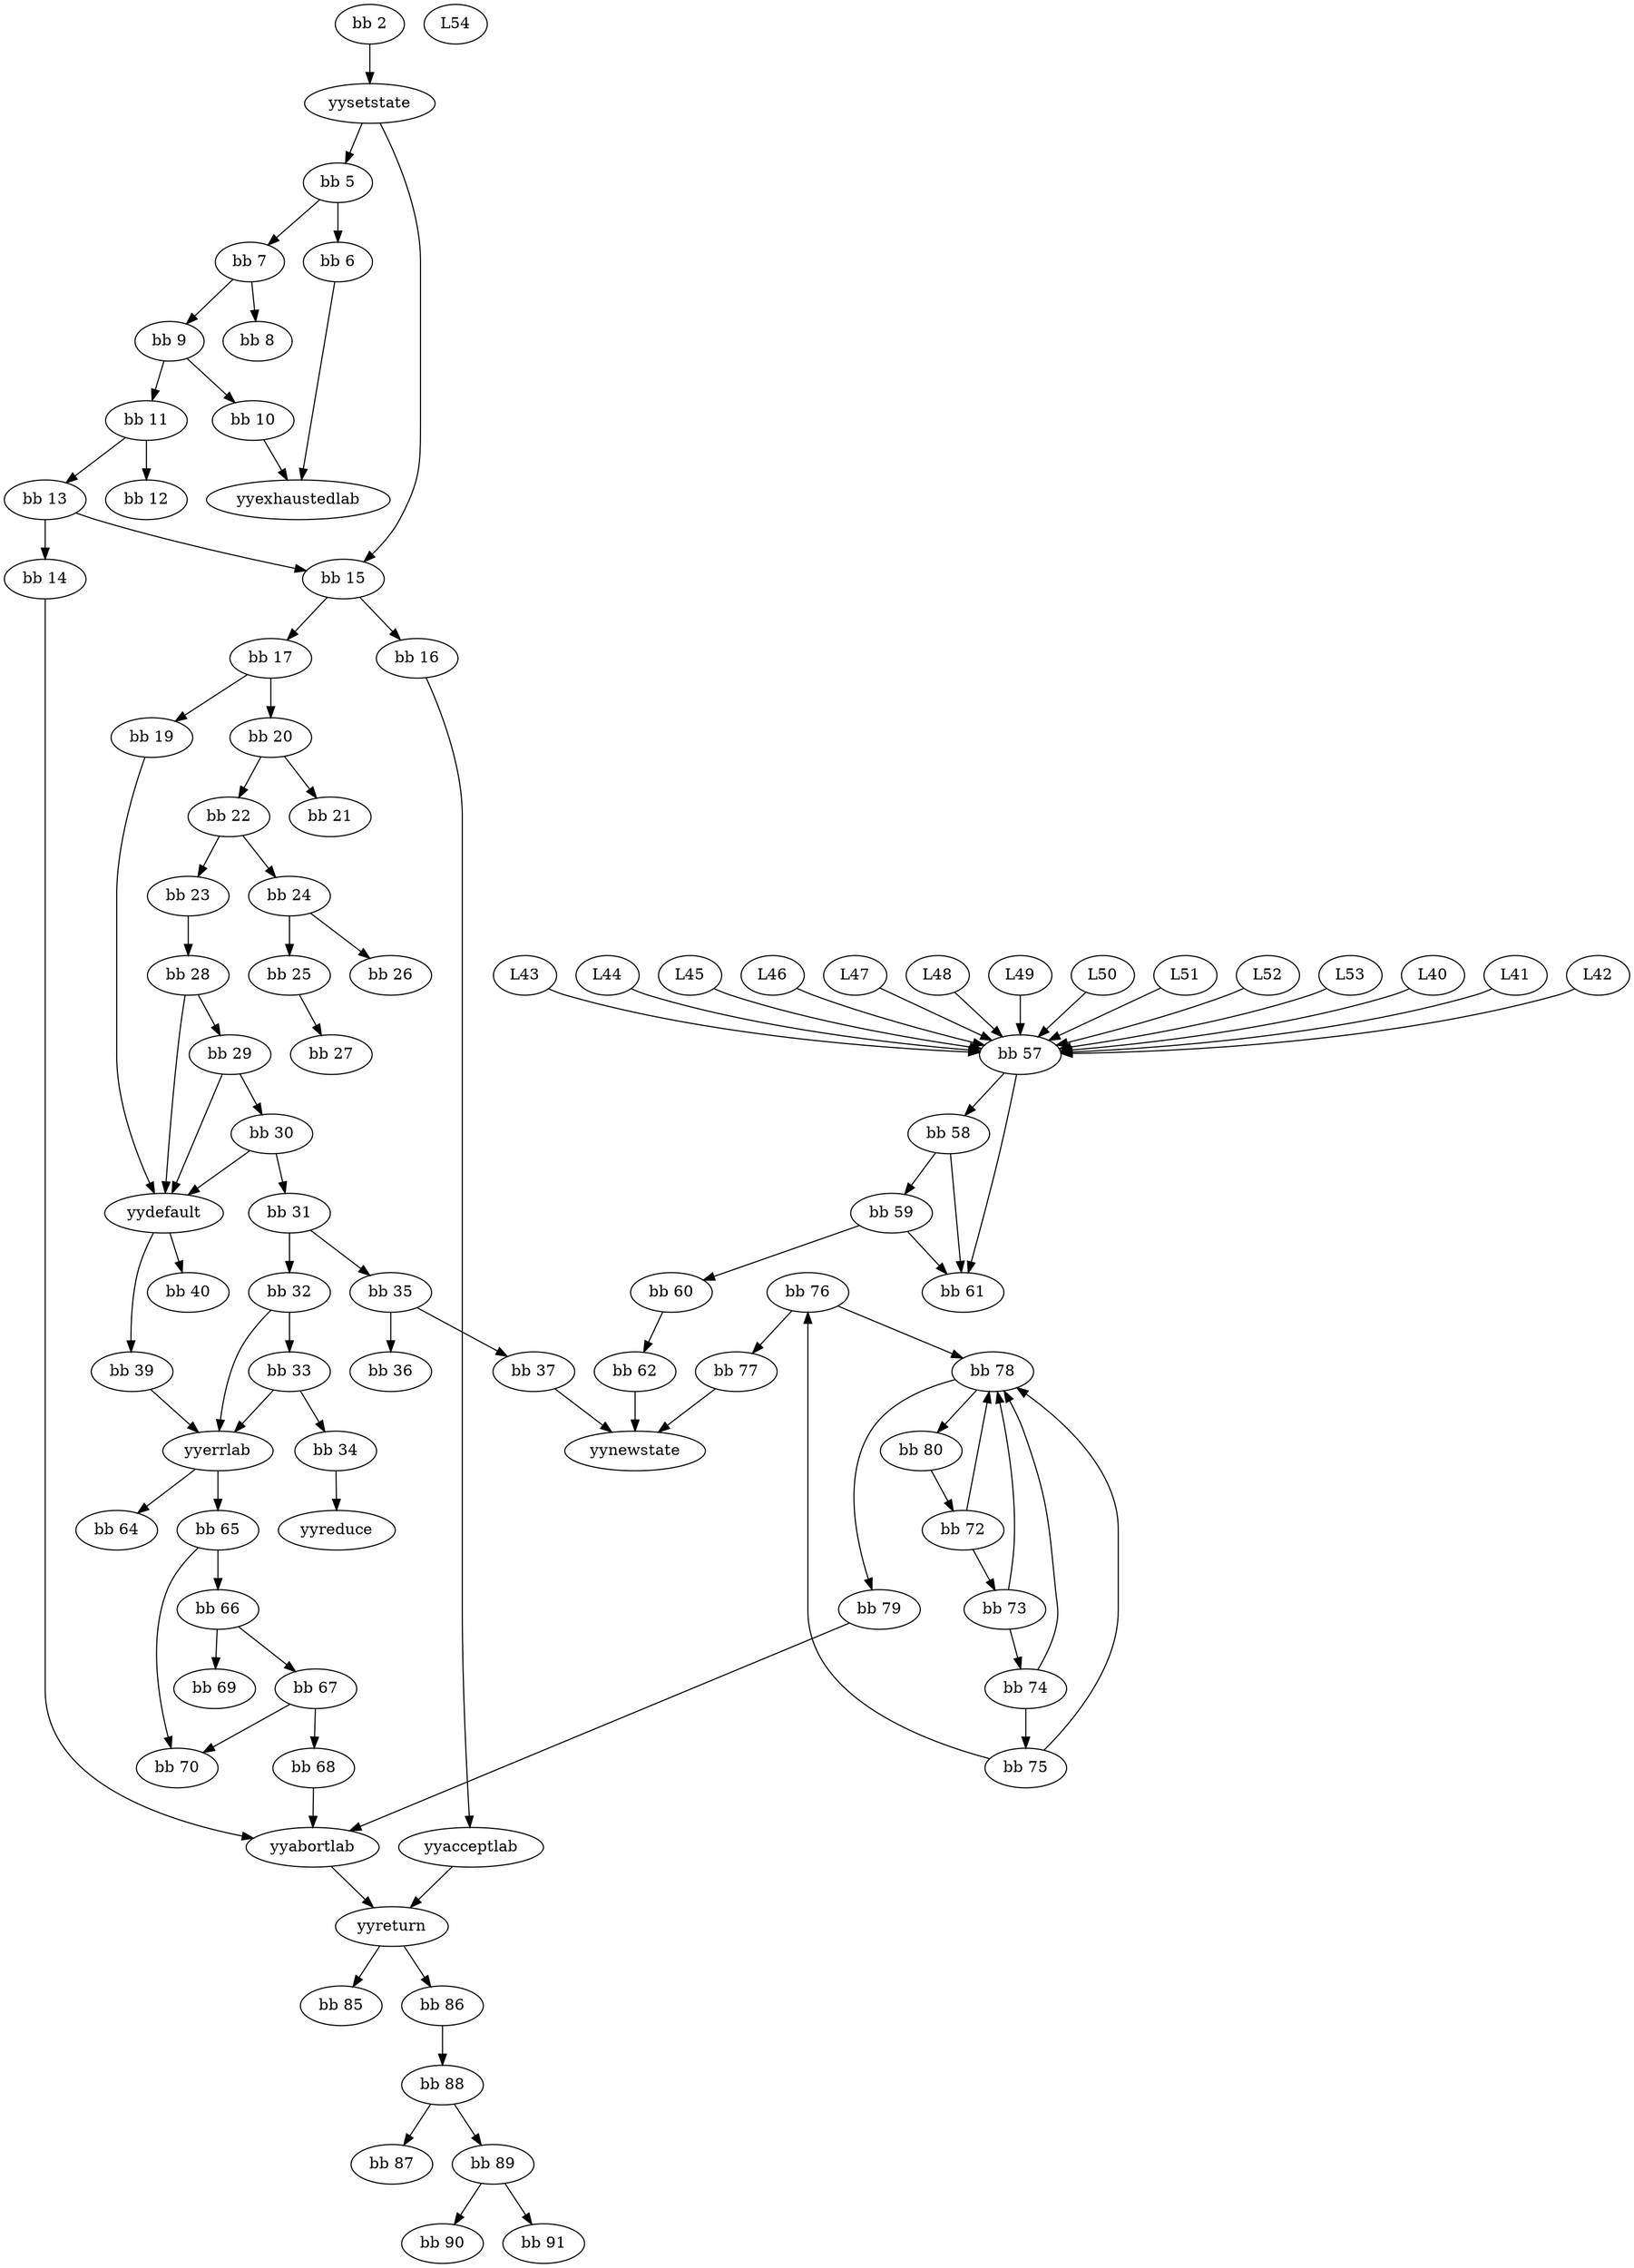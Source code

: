digraph G {
	graph [dpi=106];
	node [label="\N"];
	graph [bb="0,0,1393,2052"];
	<bb 2> [pos="292,2034", width="0.75413", height="0.5"];
	yysetstate [pos="292,1962", width="1.2798", height="0.5"];
	<bb 5> [pos="262,1890", width="0.75413", height="0.5"];
	<bb 15> [pos="285,1530", width="0.87288", height="0.5"];
	<bb 6> [pos="262,1818", width="0.75413", height="0.5"];
	<bb 7> [pos="189,1818", width="0.75413", height="0.5"];
	yyexhaustedlab [pos="229,1602", width="1.8374", height="0.5"];
	<bb 8> [pos="200,1746", width="0.75413", height="0.5"];
	<bb 9> [pos="127,1746", width="0.75413", height="0.5"];
	<bb 10> [pos="198,1674", width="0.87288", height="0.5"];
	<bb 11> [pos="113,1674", width="0.87288", height="0.5"];
	<bb 12> [pos="113,1602", width="0.87288", height="0.5"];
	<bb 13> [pos="31,1602", width="0.87288", height="0.5"];
	<bb 14> [pos="31,1530", width="0.87288", height="0.5"];
	yyabortlab [pos="254,378", width="1.3666", height="0.5"];
	<bb 16> [pos="352,1458", width="0.87288", height="0.5"];
	<bb 17> [pos="240,1458", width="0.87288", height="0.5"];
	yyacceptlab [pos="375,378", width="1.4854", height="0.5"];
	<bb 19> [pos="128,1386", width="0.87288", height="0.5"];
	<bb 20> [pos="240,1386", width="0.87288", height="0.5"];
	yydefault [pos="134,954", width="1.2249", height="0.5"];
	<bb 21> [pos="300,1314", width="0.87288", height="0.5"];
	<bb 22> [pos="218,1314", width="0.87288", height="0.5"];
	<bb 23> [pos="151,1242", width="0.87288", height="0.5"];
	<bb 24> [pos="233,1242", width="0.87288", height="0.5"];
	<bb 28> [pos="151,1170", width="0.87288", height="0.5"];
	<bb 25> [pos="233,1170", width="0.87288", height="0.5"];
	<bb 26> [pos="315,1170", width="0.87288", height="0.5"];
	<bb 27> [pos="271,1098", width="0.87288", height="0.5"];
	<bb 29> [pos="189,1098", width="0.87288", height="0.5"];
	<bb 30> [pos="227,1026", width="0.87288", height="0.5"];
	<bb 31> [pos="233,954", width="0.87288", height="0.5"];
	<bb 32> [pos="233,882", width="0.87288", height="0.5"];
	<bb 35> [pos="315,882", width="0.87288", height="0.5"];
	yyerrlab [pos="173,738", width="1.1152", height="0.5"];
	<bb 33> [pos="233,810", width="0.87288", height="0.5"];
	<bb 34> [pos="265,738", width="0.87288", height="0.5"];
	yyreduce [pos="267,666", width="1.2249", height="0.5"];
	<bb 36> [pos="315,810", width="0.87288", height="0.5"];
	<bb 37> [pos="435,810", width="0.87288", height="0.5"];
	yynewstate [pos="517,738", width="1.3985", height="0.5"];
	<bb 39> [pos="102,810", width="0.87288", height="0.5"];
	<bb 40> [pos="151,882", width="0.87288", height="0.5"];
	<L40> [pos="1222,1170", width="0.75", height="0.5"];
	<bb 57> [pos="862,1098", width="0.87288", height="0.5"];
	<L41> [pos="1294,1170", width="0.75", height="0.5"];
	<L42> [pos="1366,1170", width="0.75", height="0.5"];
	<L43> [pos="430,1170", width="0.75", height="0.5"];
	<L44> [pos="502,1170", width="0.75", height="0.5"];
	<L45> [pos="574,1170", width="0.75", height="0.5"];
	<L46> [pos="646,1170", width="0.75", height="0.5"];
	<L47> [pos="718,1170", width="0.75", height="0.5"];
	<L48> [pos="790,1170", width="0.75", height="0.5"];
	<L49> [pos="862,1170", width="0.75", height="0.5"];
	<L50> [pos="934,1170", width="0.75", height="0.5"];
	<L51> [pos="1006,1170", width="0.75", height="0.5"];
	<L52> [pos="1078,1170", width="0.75", height="0.5"];
	<L53> [pos="1150,1170", width="0.75", height="0.5"];
	<L54> [pos="364,2034", width="0.75", height="0.5"];
	<bb 58> [pos="802,1026", width="0.87288", height="0.5"];
	<bb 61> [pos="813,882", width="0.87288", height="0.5"];
	<bb 59> [pos="753,954", width="0.87288", height="0.5"];
	<bb 60> [pos="547,882", width="0.87288", height="0.5"];
	<bb 62> [pos="517,810", width="0.87288", height="0.5"];
	<bb 64> [pos="91,666", width="0.87288", height="0.5"];
	<bb 65> [pos="173,666", width="0.87288", height="0.5"];
	<bb 66> [pos="173,594", width="0.87288", height="0.5"];
	<bb 70> [pos="142,450", width="0.87288", height="0.5"];
	<bb 67> [pos="254,522", width="0.87288", height="0.5"];
	<bb 69> [pos="172,522", width="0.87288", height="0.5"];
	<bb 68> [pos="254,450", width="0.87288", height="0.5"];
	<bb 72> [pos="795,666", width="0.87288", height="0.5"];
	<bb 73> [pos="833,594", width="0.87288", height="0.5"];
	<bb 78> [pos="817,810", width="0.87288", height="0.5"];
	<bb 74> [pos="852,522", width="0.87288", height="0.5"];
	<bb 75> [pos="852,450", width="0.87288", height="0.5"];
	<bb 76> [pos="659,882", width="0.87288", height="0.5"];
	<bb 77> [pos="599,810", width="0.87288", height="0.5"];
	<bb 79> [pos="719,594", width="0.87288", height="0.5"];
	<bb 80> [pos="757,738", width="0.87288", height="0.5"];
	yyreturn [pos="314,306", width="1.1152", height="0.5"];
	<bb 85> [pos="273,234", width="0.87288", height="0.5"];
	<bb 86> [pos="355,234", width="0.87288", height="0.5"];
	<bb 88> [pos="355,162", width="0.87288", height="0.5"];
	<bb 87> [pos="314,90", width="0.87288", height="0.5"];
	<bb 89> [pos="396,90", width="0.87288", height="0.5"];
	<bb 90> [pos="355,18", width="0.87288", height="0.5"];
	<bb 91> [pos="437,18", width="0.87288", height="0.5"];
	<bb 2> -> yysetstate [pos="e,292,1980.1 292,2015.7 292,2008 292,1998.7 292,1990.1"];
	yysetstate -> <bb 5> [pos="e,269.2,1907.8 284.74,1944.1 281.27,1936 277.05,1926.1 273.19,1917.1"];
	yysetstate -> <bb 15> [pos="e,292.51,1547.7 298.27,1943.8 307.33,1917.3 323,1864.9 323,1819 323,1819 323,1819 323,1673 323,1631.4 307.6,1585.2 296.4,1557.1"];
	<bb 5> -> <bb 6> [pos="e,262,1836.1 262,1871.7 262,1864 262,1854.7 262,1846.1"];
	<bb 5> -> <bb 7> [pos="e,203.75,1833.1 247.23,1874.8 236.84,1864.9 222.76,1851.4 211.04,1840.1"];
	<bb 6> -> yyexhaustedlab [pos="e,232.01,1620.2 259.59,1800.1 255.39,1770.7 246.36,1708.5 238,1656 236.66,1647.6 235.13,1638.4 233.71,1630.1"];
	<bb 7> -> <bb 8> [pos="e,197.29,1764.3 191.66,1800.1 192.87,1792.3 194.34,1783 195.7,1774.4"];
	<bb 7> -> <bb 9> [pos="e,140.13,1761.8 175.85,1802.2 167.47,1792.7 156.44,1780.2 146.98,1769.6"];
	<bb 9> -> <bb 10> [pos="e,182.82,1690 141.71,1730.5 151.48,1720.9 164.49,1708 175.54,1697.1"];
	<bb 9> -> <bb 11> [pos="e,116.46,1692.3 123.61,1728.1 122.07,1720.3 120.21,1711 118.47,1702.4"];
	<bb 10> -> yyexhaustedlab [pos="e,221.49,1620 205.35,1656.4 208.92,1648.3 213.31,1638.4 217.33,1629.4"];
	<bb 11> -> <bb 12> [pos="e,113,1620.1 113,1655.7 113,1648 113,1638.7 113,1630.1"];
	<bb 11> -> <bb 13> [pos="e,47.969,1617.5 96.01,1658.5 84.355,1648.5 68.705,1635.2 55.68,1624.1"];
	<bb 13> -> <bb 14> [pos="e,31,1548.1 31,1583.7 31,1576 31,1566.7 31,1558.1"];
	<bb 13> -> <bb 15> [pos="e,255.67,1536.8 55.056,1590.3 60.565,1588.1 66.438,1585.8 72,1584 131.64,1564.3 202.76,1548 245.86,1538.9"];
	<bb 14> -> yyabortlab [pos="e,210.47,386.45 31,1512 31,1485.3 31,1432.1 31,1387 31,1387 31,1387 31,521 31,440.89 134.66,404.01 200.63,388.65"];
	<bb 15> -> <bb 16> [pos="e,337.49,1474.2 299.54,1513.8 308.58,1504.4 320.37,1492 330.49,1481.5"];
	<bb 15> -> <bb 17> [pos="e,250.38,1475.1 274.56,1512.8 269,1504.1 262.03,1493.3 255.82,1483.6"];
	<bb 16> -> yyacceptlab [pos="e,375,396.05 356.54,1440.1 363.25,1413.6 375,1360.7 375,1315 375,1315 375,1315 375,521 375,481 375,434.65 375,406.08"];
	<bb 17> -> <bb 19> [pos="e,148.41,1399.8 219.46,1444.2 201.93,1433.2 176.54,1417.3 156.95,1405.1"];
	<bb 17> -> <bb 20> [pos="e,240,1404.1 240,1439.7 240,1432 240,1422.7 240,1414.1"];
	<bb 19> -> yydefault [pos="e,125.3,971.98 120.69,1368.3 109.91,1342.2 91,1289.6 91,1243 91,1243 91,1243 91,1097 91,1055.1 108.39,1009 121.05,981.08"];
	<bb 20> -> <bb 21> [pos="e,286.72,1330.5 253.32,1369.5 261.16,1360.3 271.24,1348.6 280.02,1338.3"];
	<bb 20> -> <bb 22> [pos="e,223.28,1331.8 234.67,1368.1 232.16,1360.1 229.1,1350.3 226.3,1341.4"];
	<bb 22> -> <bb 23> [pos="e,165.51,1258.2 203.46,1297.8 194.42,1288.4 182.63,1276 172.51,1265.5"];
	<bb 22> -> <bb 24> [pos="e,229.3,1260.3 221.63,1296.1 223.3,1288.3 225.32,1278.8 227.2,1270.1"];
	<bb 23> -> <bb 28> [pos="e,151,1188.1 151,1223.7 151,1216 151,1206.7 151,1198.1"];
	<bb 24> -> <bb 25> [pos="e,233,1188.1 233,1223.7 233,1216 233,1206.7 233,1198.1"];
	<bb 24> -> <bb 26> [pos="e,298.03,1185.5 249.99,1226.5 261.64,1216.5 277.3,1203.2 290.32,1192.1"];
	<bb 25> -> <bb 27> [pos="e,262.06,1115.5 242.01,1152.4 246.55,1144 252.16,1133.7 257.23,1124.4"];
	<bb 28> -> yydefault [pos="e,135.37,972.23 149.64,1151.8 146.7,1114.8 139.73,1027.2 136.18,982.39"];
	<bb 28> -> <bb 29> [pos="e,180.06,1115.5 160.01,1152.4 164.55,1144 170.16,1133.7 175.23,1124.4"];
	<bb 29> -> yydefault [pos="e,140.52,971.82 182.47,1080.2 173.01,1055.7 155.37,1010.2 144.18,981.29"];
	<bb 29> -> <bb 30> [pos="e,218.06,1043.5 198.01,1080.4 202.55,1072 208.16,1061.7 213.23,1052.4"];
	<bb 30> -> yydefault [pos="e,154.27,970.26 208.63,1011.2 195.41,1001.2 177.33,987.61 162.27,976.28"];
	<bb 30> -> <bb 31> [pos="e,231.53,972.1 228.48,1007.7 229.14,999.98 229.94,990.71 230.68,982.11"];
	<bb 31> -> <bb 32> [pos="e,233,900.1 233,935.7 233,927.98 233,918.71 233,910.11"];
	<bb 31> -> <bb 35> [pos="e,298.03,897.49 249.99,938.5 261.64,928.55 277.3,915.19 290.32,904.07"];
	<bb 32> -> yyerrlab [pos="e,174.37,756.11 218.41,866 209.49,856 198.56,842.14 192,828 182.88,808.35 178.08,784.22 175.59,766.05"];
	<bb 32> -> <bb 33> [pos="e,233,828.1 233,863.7 233,855.98 233,846.71 233,838.11"];
	<bb 33> -> yyerrlab [pos="e,186.69,754.98 219.68,793.46 211.95,784.44 202.04,772.88 193.34,762.73"];
	<bb 33> -> <bb 34> [pos="e,257.25,755.96 240.58,792.41 244.31,784.25 248.9,774.22 253.08,765.07"];
	<bb 34> -> yyreduce [pos="e,266.51,684.1 265.49,719.7 265.71,711.98 265.98,702.71 266.23,694.11"];
	<bb 35> -> <bb 36> [pos="e,315,828.1 315,863.7 315,855.98 315,846.71 315,838.11"];
	<bb 35> -> <bb 37> [pos="e,413.63,823.47 336.18,868.65 355.25,857.52 383.5,841.04 404.92,828.55"];
	<bb 37> -> yynewstate [pos="e,498.32,754.95 451.99,794.5 463.07,785.04 477.77,772.49 490.39,761.72"];
	yydefault -> <bb 39> [pos="e,101.85,828.02 124.71,936.35 119.48,926.17 113.34,912.7 110,900 104.64,879.65 102.72,855.89 102.09,838.03"];
	yydefault -> <bb 40> [pos="e,146.8,900.28 138.12,936.05 140.01,928.26 142.3,918.82 144.42,910.08"];
	<bb 39> -> yyerrlab [pos="e,156.98,754.8 117.06,794.15 126.58,784.76 139.09,772.44 149.86,761.82"];
	<L40> -> <bb 57> [pos="e,893.03,1101.2 1201.5,1158.1 1196.5,1155.8 1191.1,1153.6 1186,1152 1087.2,1121.3 965.65,1107.5 903.25,1102"];
	<L41> -> <bb 57> [pos="e,893.49,1099.9 1273.5,1158 1268.5,1155.7 1263.2,1153.5 1258,1152 1132.5,1114.9 976.81,1103.7 903.67,1100.4"];
	<L42> -> <bb 57> [pos="e,893.62,1099 1345.5,1157.9 1340.6,1155.6 1335.2,1153.5 1330,1152 1177.1,1108.5 986.48,1100.5 903.65,1099.2"];
	<L43> -> <bb 57> [pos="e,830.51,1099.9 450.51,1158 455.47,1155.7 460.83,1153.5 466,1152 591.54,1114.9 747.19,1103.7 820.33,1100.4"];
	<L44> -> <bb 57> [pos="e,830.97,1101.2 522.54,1158.1 527.5,1155.8 532.85,1153.6 538,1152 636.78,1121.3 758.35,1107.5 820.75,1102"];
	<L45> -> <bb 57> [pos="e,831.52,1103.1 594.6,1158.3 599.55,1156 604.89,1153.7 610,1152 682.6,1127.6 770.88,1112.1 821.35,1104.6"];
	<L46> -> <bb 57> [pos="e,833.49,1105.9 667.08,1158.4 671.92,1156.1 677.09,1153.9 682,1152 729.86,1133.8 786.83,1117.9 823.66,1108.4"];
	<L47> -> <bb 57> [pos="e,838.75,1110.3 739.25,1158.7 763.04,1147.1 801.88,1128.2 829.5,1114.8"];
	<L48> -> <bb 57> [pos="e,846.71,1113.9 804.57,1154.8 814.52,1145.2 827.9,1132.2 839.25,1121.1"];
	<L49> -> <bb 57> [pos="e,862,1116.1 862,1151.7 862,1144 862,1134.7 862,1126.1"];
	<L50> -> <bb 57> [pos="e,877.29,1113.9 919.43,1154.8 909.48,1145.2 896.1,1132.2 884.75,1121.1"];
	<L51> -> <bb 57> [pos="e,885.25,1110.3 984.75,1158.7 960.96,1147.1 922.12,1128.2 894.5,1114.8"];
	<L52> -> <bb 57> [pos="e,890.51,1105.9 1056.9,1158.4 1052.1,1156.1 1046.9,1153.9 1042,1152 994.14,1133.8 937.17,1117.9 900.34,1108.4"];
	<L53> -> <bb 57> [pos="e,892.48,1103.1 1129.4,1158.3 1124.4,1156 1119.1,1153.7 1114,1152 1041.4,1127.6 953.12,1112.1 902.65,1104.6"];
	<bb 57> -> <bb 58> [pos="e,815.28,1042.5 848.68,1081.5 840.84,1072.3 830.76,1060.6 821.98,1050.3"];
	<bb 57> -> <bb 61> [pos="e,816.98,899.97 858.2,1079.9 854.2,1062 847.71,1033 842,1008 834.28,974.17 825.22,935.24 819.3,909.93"];
	<bb 58> -> <bb 59> [pos="e,764.41,971.31 790.88,1009.1 784.77,1000.4 777.05,989.35 770.17,979.54"];
	<bb 58> -> <bb 61> [pos="e,811.67,900.19 803.33,1007.9 805.2,983.67 808.65,939.21 810.88,910.39"];
	<bb 59> -> <bb 60> [pos="e,573.41,891.97 726.49,943.99 689.95,931.57 623.98,909.16 583,895.23"];
	<bb 59> -> <bb 61> [pos="e,799.72,898.49 766.32,937.46 774.16,928.31 784.24,916.55 793.02,906.31"];
	<bb 60> -> <bb 62> [pos="e,524.27,827.96 539.89,864.41 536.43,856.34 532.18,846.43 528.29,837.35"];
	<bb 62> -> yynewstate [pos="e,517,756.1 517,791.7 517,783.98 517,774.71 517,766.11"];
	yyerrlab -> <bb 64> [pos="e,107.92,681.44 155.21,721.81 143.69,711.98 128.54,699.04 115.84,688.21"];
	yyerrlab -> <bb 65> [pos="e,173,684.1 173,719.7 173,711.98 173,702.71 173,694.11"];
	<bb 65> -> <bb 66> [pos="e,173,612.1 173,647.7 173,639.98 173,630.71 173,622.11"];
	<bb 65> -> <bb 70> [pos="e,136.72,468.04 157.03,649.95 147.81,640.13 137.07,626.5 132,612 116.25,566.91 125.92,510.45 134.13,477.77"];
	<bb 66> -> <bb 67> [pos="e,237.24,537.49 189.78,578.5 201.3,568.55 216.76,555.19 229.62,544.07"];
	<bb 66> -> <bb 69> [pos="e,172.24,540.1 172.75,575.7 172.64,567.98 172.51,558.71 172.39,550.11"];
	<bb 67> -> <bb 68> [pos="e,254,468.1 254,503.7 254,495.98 254,486.71 254,478.11"];
	<bb 67> -> <bb 70> [pos="e,162.41,463.76 233.46,508.16 215.93,497.21 190.54,481.34 170.95,469.1"];
	<bb 68> -> yyabortlab [pos="e,254,396.1 254,431.7 254,423.98 254,414.71 254,406.11"];
	<bb 72> -> <bb 73> [pos="e,824.06,611.47 804.01,648.41 808.55,640.04 814.16,629.71 819.23,620.37"];
	<bb 72> -> <bb 78> [pos="e,814.35,791.87 797.66,684.19 801.42,708.42 808.31,752.89 812.77,781.68"];
	<bb 73> -> <bb 74> [pos="e,847.31,540.28 837.6,576.05 839.71,568.26 842.28,558.82 844.65,550.08"];
	<bb 73> -> <bb 78> [pos="e,820.29,791.69 833.81,612.18 834.26,622.55 834.77,636.03 835,648 835.3,664 836.14,668.04 835,684 832.57,717.87 826.5,756.51 822.07\
,781.75"];
	<bb 74> -> <bb 75> [pos="e,852,468.1 852,503.7 852,495.98 852,486.71 852,478.11"];
	<bb 74> -> <bb 78> [pos="e,825.88,792.7 860.5,539.69 865.21,549.89 870.59,563.36 873,576 876,591.72 874.69,596.09 873,612 866.07,677.1 862.99,693.99 842,\
756 838.87,765.24 834.58,775 830.43,783.59"];
	<bb 75> -> <bb 76> [pos="e,659,863.95 823.52,457.75 769.84,472.36 659,512.3 659,593 659,739 659,739 659,739 659,779 659,825.35 659,853.92"];
	<bb 75> -> <bb 78> [pos="e,837.64,796.32 867.23,466.06 890.19,490.44 931,541.09 931,593 931,667 931,667 931,667 931,721.12 880.02,766.36 846.24,790.4"];
	<bb 76> -> <bb 77> [pos="e,612.28,826.49 645.68,865.46 637.84,856.31 627.76,844.55 618.98,834.31"];
	<bb 76> -> <bb 78> [pos="e,792.78,821.73 683,870.37 709.79,858.5 753.35,839.2 783.5,825.84"];
	<bb 77> -> yynewstate [pos="e,535.68,754.95 582.01,794.5 570.93,785.04 556.23,772.49 543.61,761.72"];
	<bb 78> -> <bb 79> [pos="e,713.18,612.03 788.25,802.62 764.26,795.61 731.57,781.76 716,756 690.96,714.59 701.16,655.57 710.38,621.69"];
	<bb 78> -> <bb 80> [pos="e,770.28,754.49 803.68,793.46 795.84,784.31 785.76,772.55 776.98,762.31"];
	<bb 79> -> yyabortlab [pos="e,283.48,392.57 695.3,582.09 620.05,547.46 386,439.75 292.83,396.87"];
	<bb 80> -> <bb 72> [pos="e,786.06,683.47 766.01,720.41 770.55,712.04 776.16,701.71 781.23,692.37"];
	yyacceptlab -> yyreturn [pos="e,327.93,322.99 360.54,360.41 352.84,351.57 343.22,340.53 334.73,330.79"];
	yyabortlab -> yyreturn [pos="e,300.3,322.99 268.22,360.41 275.8,351.57 285.26,340.53 293.61,330.79"];
	yyreturn -> <bb 85> [pos="e,282.65,251.47 304.28,288.41 299.38,280.04 293.33,269.71 287.86,260.37"];
	yyreturn -> <bb 86> [pos="e,345.35,251.47 323.72,288.41 328.62,280.04 334.67,269.71 340.14,260.37"];
	<bb 86> -> <bb 88> [pos="e,355,180.1 355,215.7 355,207.98 355,198.71 355,190.11"];
	<bb 88> -> <bb 87> [pos="e,323.74,107.63 345.49,144.76 340.54,136.32 334.38,125.8 328.83,116.31"];
	<bb 88> -> <bb 89> [pos="e,386.26,107.63 364.51,144.76 369.46,136.32 375.62,125.8 381.17,116.31"];
	<bb 89> -> <bb 90> [pos="e,364.74,35.633 386.49,72.765 381.54,64.317 375.38,53.799 369.83,44.312"];
	<bb 89> -> <bb 91> [pos="e,427.26,35.633 405.51,72.765 410.46,64.317 416.62,53.799 422.17,44.312"];
}
